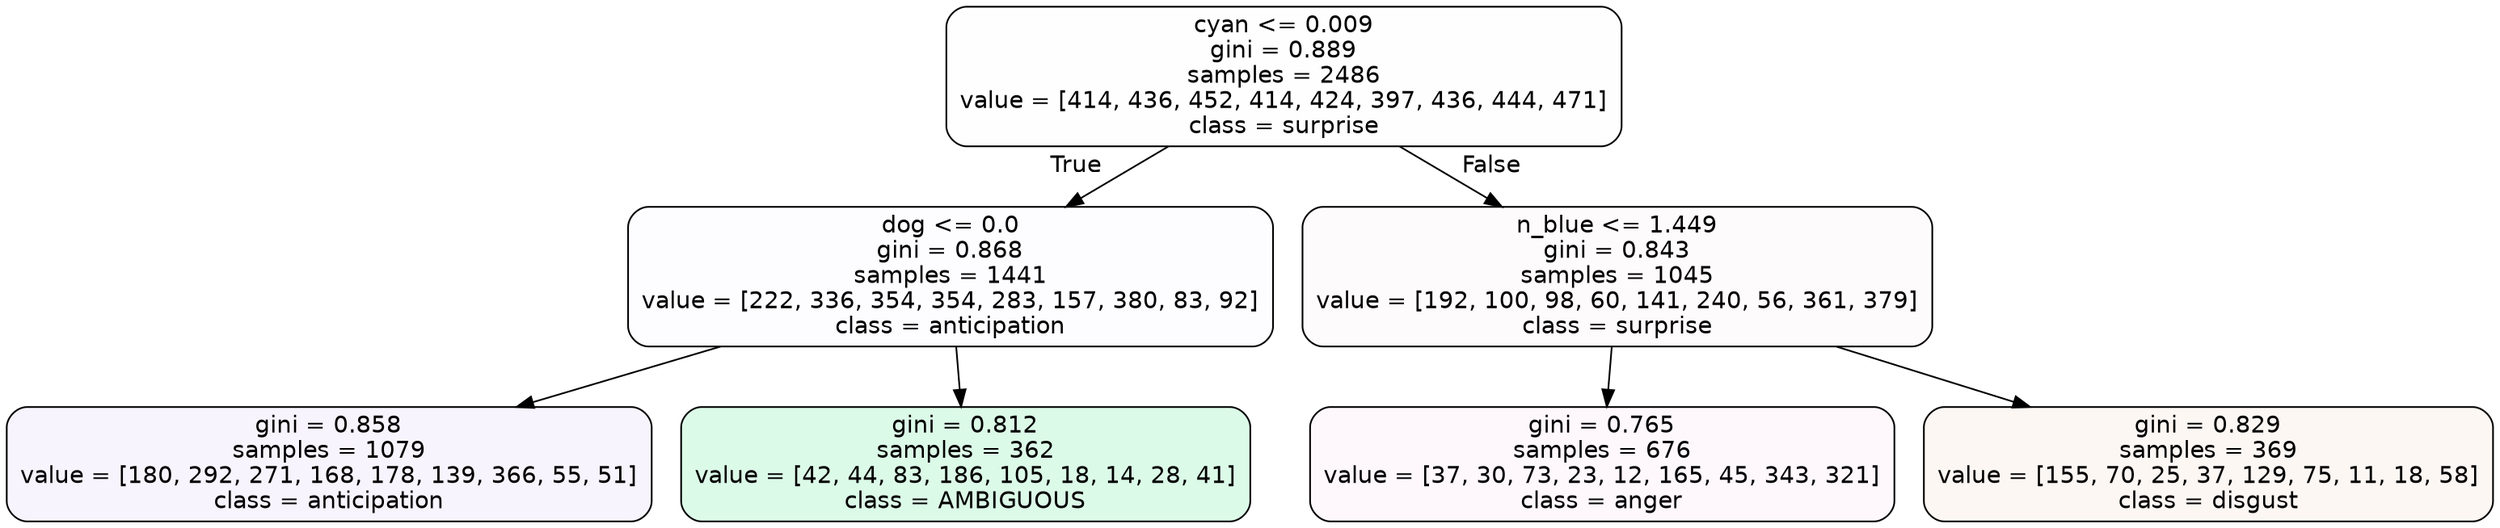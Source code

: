 digraph Tree {
node [shape=box, style="filled, rounded", color="black", fontname=helvetica] ;
edge [fontname=helvetica] ;
0 [label="cyan <= 0.009\ngini = 0.889\nsamples = 2486\nvalue = [414, 436, 452, 414, 424, 397, 436, 444, 471]\nclass = surprise", fillcolor="#e5396401"] ;
1 [label="dog <= 0.0\ngini = 0.868\nsamples = 1441\nvalue = [222, 336, 354, 354, 283, 157, 380, 83, 92]\nclass = anticipation", fillcolor="#8139e503"] ;
0 -> 1 [labeldistance=2.5, labelangle=45, headlabel="True"] ;
2 [label="gini = 0.858\nsamples = 1079\nvalue = [180, 292, 271, 168, 178, 139, 366, 55, 51]\nclass = anticipation", fillcolor="#8139e50d"] ;
1 -> 2 ;
3 [label="gini = 0.812\nsamples = 362\nvalue = [42, 44, 83, 186, 105, 18, 14, 28, 41]\nclass = AMBIGUOUS", fillcolor="#39e5812d"] ;
1 -> 3 ;
4 [label="n_blue <= 1.449\ngini = 0.843\nsamples = 1045\nvalue = [192, 100, 98, 60, 141, 240, 56, 361, 379]\nclass = surprise", fillcolor="#e5396404"] ;
0 -> 4 [labeldistance=2.5, labelangle=-45, headlabel="False"] ;
5 [label="gini = 0.765\nsamples = 676\nvalue = [37, 30, 73, 23, 12, 165, 45, 343, 321]\nclass = anger", fillcolor="#e539d708"] ;
4 -> 5 ;
6 [label="gini = 0.829\nsamples = 369\nvalue = [155, 70, 25, 37, 129, 75, 11, 18, 58]\nclass = disgust", fillcolor="#e581390f"] ;
4 -> 6 ;
}